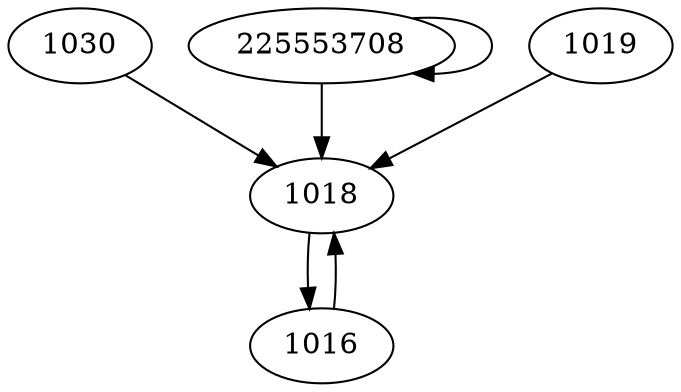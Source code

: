 digraph  {
1030;
225553708;
1016;
1018;
1019;
1030 -> 1018;
225553708 -> 1018;
225553708 -> 225553708;
1016 -> 1018;
1018 -> 1016;
1019 -> 1018;
}
